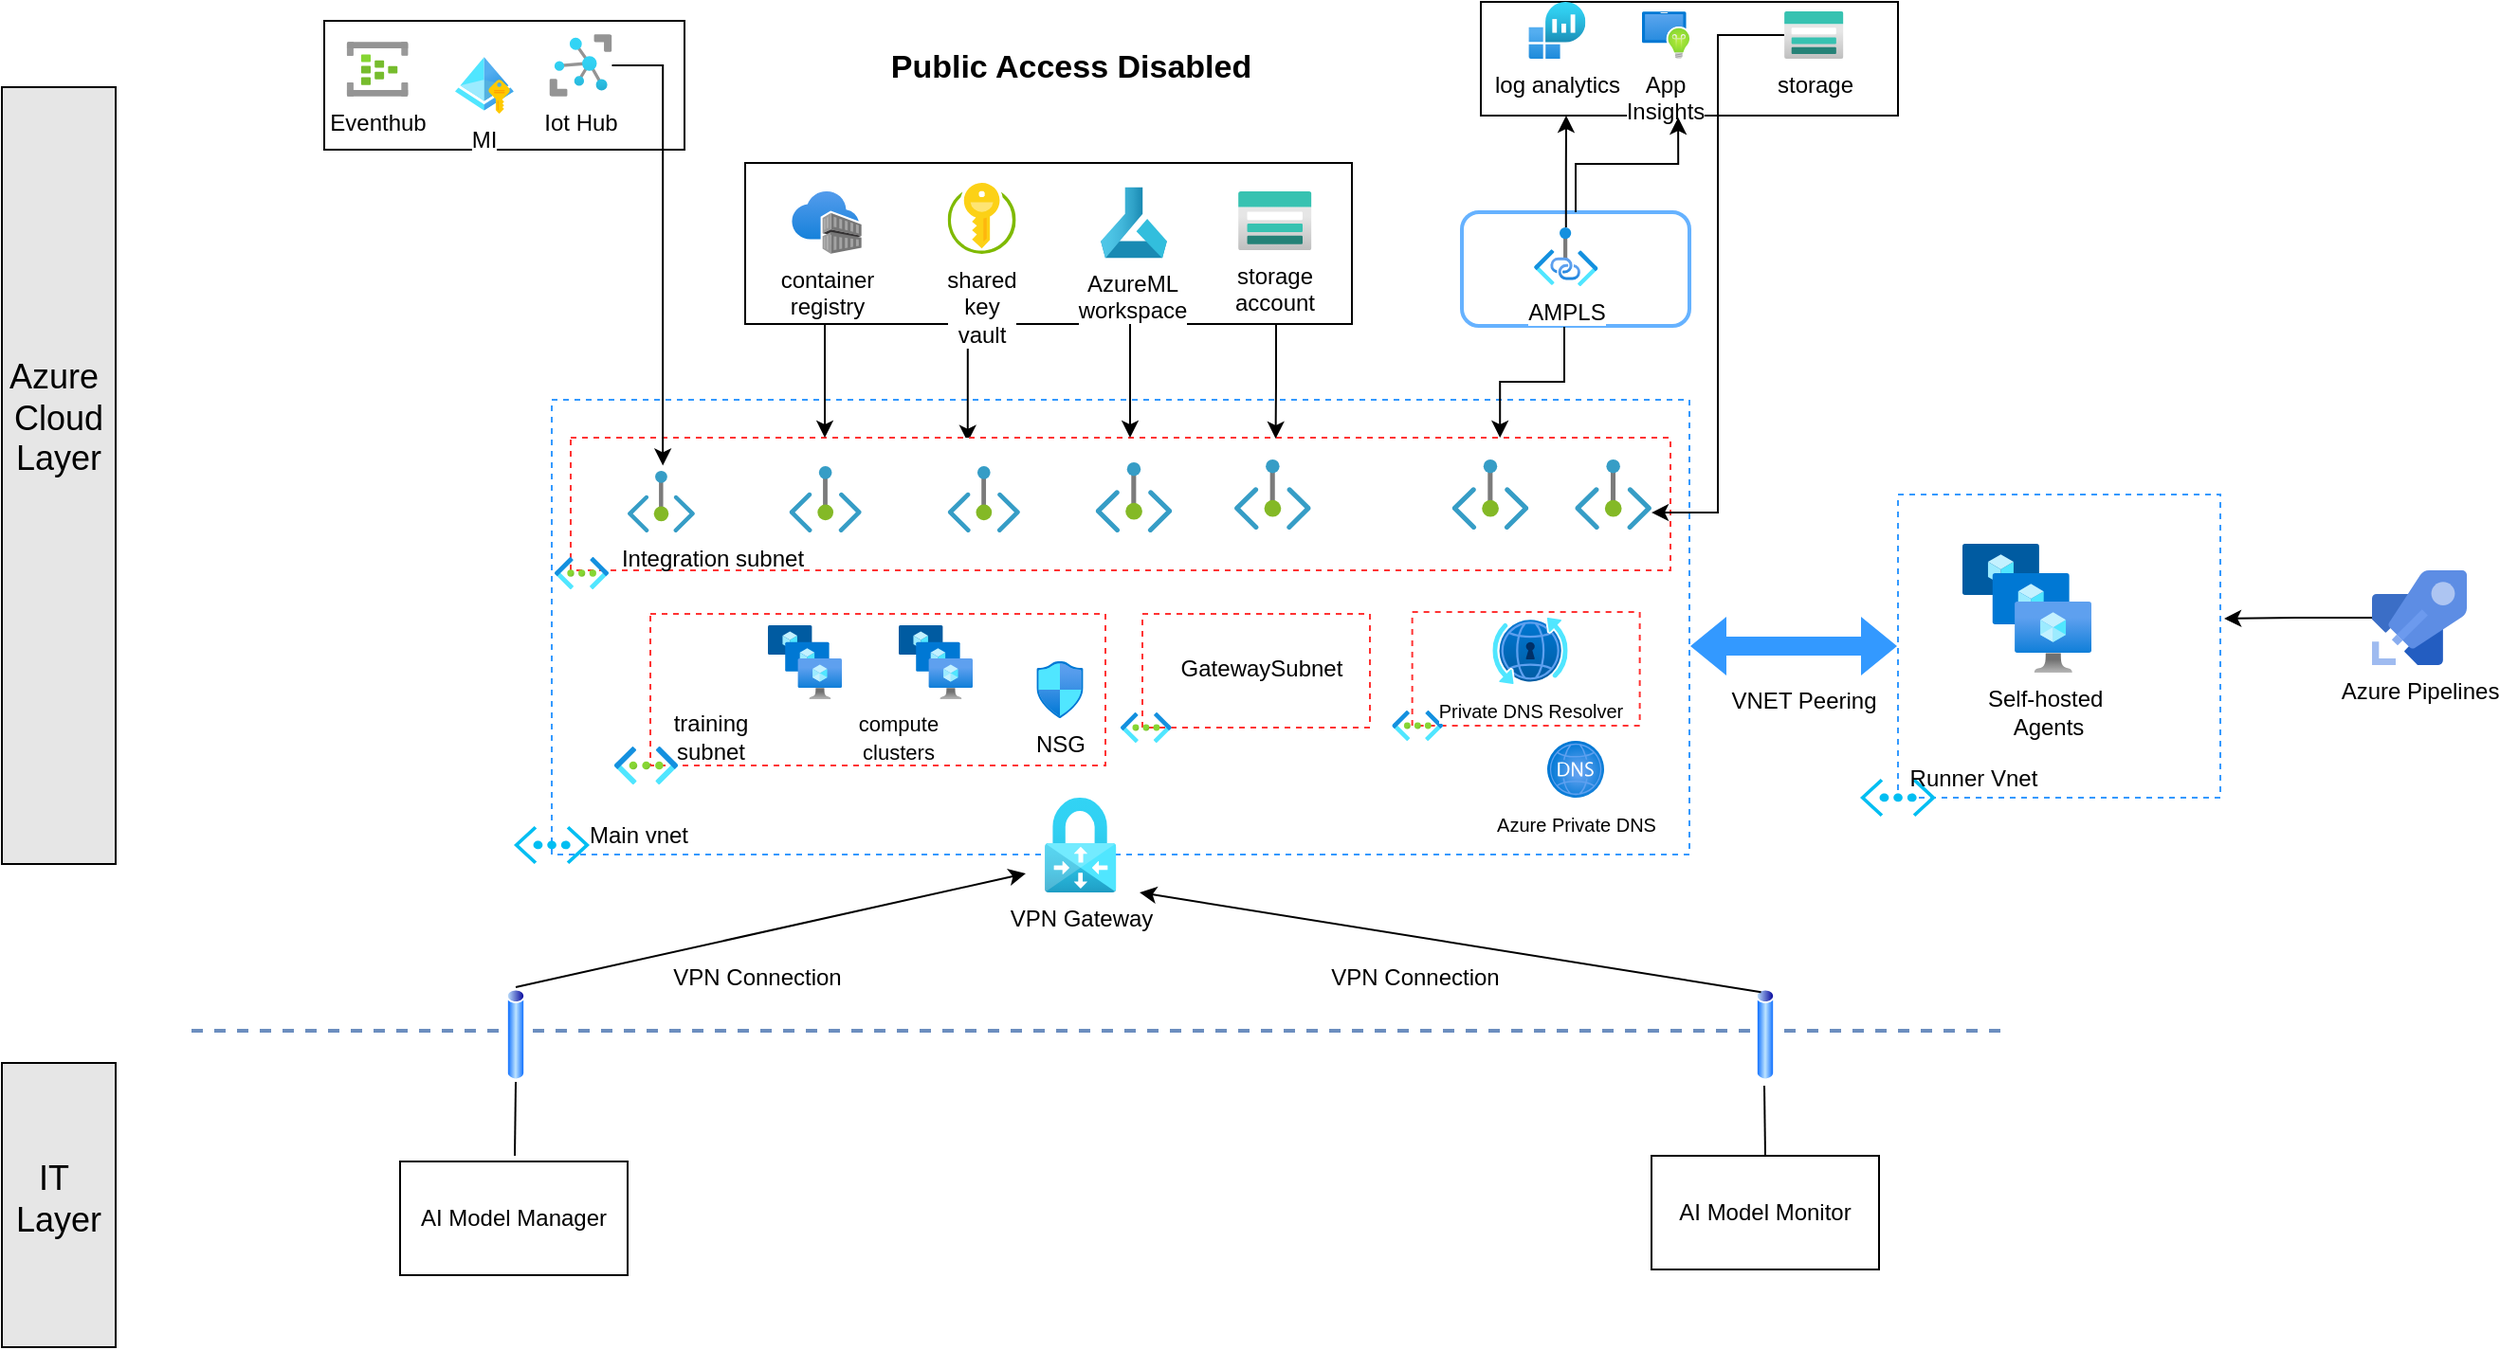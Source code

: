<mxfile version="22.1.0" type="device">
  <diagram id="K80YQ36KAa0OmbvcGgRX" name="Page-1">
    <mxGraphModel dx="2261" dy="1991" grid="1" gridSize="10" guides="1" tooltips="1" connect="1" arrows="1" fold="1" page="1" pageScale="1" pageWidth="827" pageHeight="1169" math="0" shadow="0">
      <root>
        <mxCell id="0" />
        <mxCell id="1" parent="0" />
        <mxCell id="tGKUWsnCtgxajNB9y1TM-1" value="" style="rounded=0;whiteSpace=wrap;html=1;dashed=1;strokeColor=#3399FF;strokeWidth=1;" parent="1" vertex="1">
          <mxGeometry x="20" y="160" width="600" height="240" as="geometry" />
        </mxCell>
        <mxCell id="tGKUWsnCtgxajNB9y1TM-5" value="" style="verticalLabelPosition=bottom;html=1;verticalAlign=top;align=center;strokeColor=none;fillColor=#00BEF2;shape=mxgraph.azure.virtual_network;pointerEvents=1;" parent="1" vertex="1">
          <mxGeometry y="385" width="40" height="20" as="geometry" />
        </mxCell>
        <mxCell id="tGKUWsnCtgxajNB9y1TM-6" value="&amp;nbsp; &amp;nbsp;Main vnet" style="text;html=1;strokeColor=none;fillColor=none;align=center;verticalAlign=middle;whiteSpace=wrap;rounded=0;" parent="1" vertex="1">
          <mxGeometry x="21.52" y="375" width="78.48" height="30" as="geometry" />
        </mxCell>
        <mxCell id="tGKUWsnCtgxajNB9y1TM-23" style="edgeStyle=orthogonalEdgeStyle;rounded=0;orthogonalLoop=1;jettySize=auto;html=1;entryX=0.361;entryY=0.033;entryDx=0;entryDy=0;entryPerimeter=0;" parent="1" source="tGKUWsnCtgxajNB9y1TM-12" target="tGKUWsnCtgxajNB9y1TM-15" edge="1">
          <mxGeometry relative="1" as="geometry" />
        </mxCell>
        <mxCell id="tGKUWsnCtgxajNB9y1TM-15" value="" style="rounded=0;whiteSpace=wrap;html=1;dashed=1;strokeColor=#FF3333;" parent="1" vertex="1">
          <mxGeometry x="30" y="180" width="580" height="70" as="geometry" />
        </mxCell>
        <mxCell id="tGKUWsnCtgxajNB9y1TM-16" value="" style="image;aspect=fixed;html=1;points=[];align=center;fontSize=12;image=img/lib/azure2/networking/Private_Endpoint.svg;" parent="1" vertex="1">
          <mxGeometry x="380" y="191.5" width="40.36" height="37" as="geometry" />
        </mxCell>
        <mxCell id="tGKUWsnCtgxajNB9y1TM-17" value="" style="image;aspect=fixed;html=1;points=[];align=center;fontSize=12;image=img/lib/azure2/networking/Private_Endpoint.svg;" parent="1" vertex="1">
          <mxGeometry x="306.81" y="193" width="40.36" height="37" as="geometry" />
        </mxCell>
        <mxCell id="tGKUWsnCtgxajNB9y1TM-18" value="" style="image;aspect=fixed;html=1;points=[];align=center;fontSize=12;image=img/lib/azure2/networking/Private_Endpoint.svg;" parent="1" vertex="1">
          <mxGeometry x="228.8" y="195" width="38.18" height="35" as="geometry" />
        </mxCell>
        <mxCell id="tGKUWsnCtgxajNB9y1TM-19" value="" style="image;aspect=fixed;html=1;points=[];align=center;fontSize=12;image=img/lib/azure2/networking/Private_Endpoint.svg;" parent="1" vertex="1">
          <mxGeometry x="145.23" y="195" width="38.17" height="35" as="geometry" />
        </mxCell>
        <mxCell id="tGKUWsnCtgxajNB9y1TM-26" value="" style="group;whiteSpace=wrap;" parent="1" vertex="1" connectable="0">
          <mxGeometry x="122" y="55" width="320" height="65" as="geometry" />
        </mxCell>
        <mxCell id="tGKUWsnCtgxajNB9y1TM-20" value="" style="rounded=0;whiteSpace=wrap;html=1;" parent="tGKUWsnCtgxajNB9y1TM-26" vertex="1">
          <mxGeometry y="-20" width="320" height="85" as="geometry" />
        </mxCell>
        <mxCell id="tGKUWsnCtgxajNB9y1TM-11" value="container registry" style="image;aspect=fixed;html=1;points=[];align=center;fontSize=12;image=img/lib/azure2/containers/Container_Registries.svg;whiteSpace=wrap;" parent="tGKUWsnCtgxajNB9y1TM-26" vertex="1">
          <mxGeometry x="24.61" y="-5" width="36.79" height="33" as="geometry" />
        </mxCell>
        <mxCell id="tGKUWsnCtgxajNB9y1TM-12" value="shared key vault" style="image;sketch=0;aspect=fixed;html=1;points=[];align=center;fontSize=12;image=img/lib/mscae/Key_Vaults.svg;whiteSpace=wrap;" parent="tGKUWsnCtgxajNB9y1TM-26" vertex="1">
          <mxGeometry x="106.8" y="-9.5" width="36" height="37.5" as="geometry" />
        </mxCell>
        <mxCell id="tGKUWsnCtgxajNB9y1TM-13" value="AzureML workspace" style="image;aspect=fixed;html=1;points=[];align=center;fontSize=12;image=img/lib/azure2/ai_machine_learning/Machine_Learning.svg;whiteSpace=wrap;" parent="tGKUWsnCtgxajNB9y1TM-26" vertex="1">
          <mxGeometry x="187.34" y="-7.25" width="35.3" height="37.5" as="geometry" />
        </mxCell>
        <mxCell id="tGKUWsnCtgxajNB9y1TM-14" value="storage account" style="image;aspect=fixed;html=1;points=[];align=center;fontSize=12;image=img/lib/azure2/storage/Storage_Accounts.svg;whiteSpace=wrap;" parent="tGKUWsnCtgxajNB9y1TM-26" vertex="1">
          <mxGeometry x="260" y="-5" width="38.75" height="31" as="geometry" />
        </mxCell>
        <mxCell id="tGKUWsnCtgxajNB9y1TM-41" value="" style="rounded=0;whiteSpace=wrap;html=1;" parent="1" vertex="1">
          <mxGeometry x="510" y="-50" width="220" height="60" as="geometry" />
        </mxCell>
        <mxCell id="BC4mpr2HDKXJwUYemZhb-6" style="edgeStyle=orthogonalEdgeStyle;rounded=0;orthogonalLoop=1;jettySize=auto;html=1;entryX=1;entryY=0.757;entryDx=0;entryDy=0;entryPerimeter=0;" parent="1" source="tGKUWsnCtgxajNB9y1TM-28" target="tGKUWsnCtgxajNB9y1TM-55" edge="1">
          <mxGeometry relative="1" as="geometry" />
        </mxCell>
        <mxCell id="tGKUWsnCtgxajNB9y1TM-28" value="storage" style="image;aspect=fixed;html=1;points=[];align=center;fontSize=12;image=img/lib/azure2/storage/Storage_Accounts.svg;" parent="1" vertex="1">
          <mxGeometry x="670" y="-45" width="31.25" height="25" as="geometry" />
        </mxCell>
        <mxCell id="tGKUWsnCtgxajNB9y1TM-29" value="log analytics" style="image;aspect=fixed;html=1;points=[];align=center;fontSize=12;image=img/lib/azure2/management_governance/Log_Analytics_Workspaces.svg;" parent="1" vertex="1">
          <mxGeometry x="535.18" y="-50" width="30" height="30" as="geometry" />
        </mxCell>
        <mxCell id="tGKUWsnCtgxajNB9y1TM-30" value="App Insights" style="image;aspect=fixed;html=1;points=[];align=center;fontSize=12;image=img/lib/azure2/analytics/Endpoint_Analytics.svg;whiteSpace=wrap;" parent="1" vertex="1">
          <mxGeometry x="595" y="-45" width="25" height="25" as="geometry" />
        </mxCell>
        <mxCell id="tGKUWsnCtgxajNB9y1TM-35" value="" style="image;aspect=fixed;html=1;points=[];align=center;fontSize=12;image=img/lib/azure2/networking/Private_Endpoint.svg;" parent="1" vertex="1">
          <mxGeometry x="494.82" y="191.5" width="40.36" height="37" as="geometry" />
        </mxCell>
        <mxCell id="tGKUWsnCtgxajNB9y1TM-37" value="" style="group" parent="1" vertex="1" connectable="0">
          <mxGeometry x="500" y="61" width="120" height="60" as="geometry" />
        </mxCell>
        <mxCell id="tGKUWsnCtgxajNB9y1TM-32" value="" style="rounded=1;whiteSpace=wrap;html=1;strokeWidth=2;strokeColor=#66B2FF;" parent="tGKUWsnCtgxajNB9y1TM-37" vertex="1">
          <mxGeometry width="120" height="60" as="geometry" />
        </mxCell>
        <mxCell id="tGKUWsnCtgxajNB9y1TM-31" value="AMPLS" style="image;aspect=fixed;html=1;points=[];align=center;fontSize=12;image=img/lib/azure2/networking/Private_Link.svg;" parent="tGKUWsnCtgxajNB9y1TM-37" vertex="1">
          <mxGeometry x="38" y="8" width="33.82" height="31" as="geometry" />
        </mxCell>
        <mxCell id="tGKUWsnCtgxajNB9y1TM-46" value="" style="edgeStyle=orthogonalEdgeStyle;rounded=0;orthogonalLoop=1;jettySize=auto;html=1;" parent="1" source="tGKUWsnCtgxajNB9y1TM-31" edge="1">
          <mxGeometry relative="1" as="geometry">
            <mxPoint x="555" y="10" as="targetPoint" />
          </mxGeometry>
        </mxCell>
        <mxCell id="tGKUWsnCtgxajNB9y1TM-47" style="edgeStyle=orthogonalEdgeStyle;rounded=0;orthogonalLoop=1;jettySize=auto;html=1;entryX=0.473;entryY=1.017;entryDx=0;entryDy=0;entryPerimeter=0;" parent="1" source="tGKUWsnCtgxajNB9y1TM-32" target="tGKUWsnCtgxajNB9y1TM-41" edge="1">
          <mxGeometry relative="1" as="geometry">
            <mxPoint x="610" y="20" as="targetPoint" />
          </mxGeometry>
        </mxCell>
        <mxCell id="tGKUWsnCtgxajNB9y1TM-53" value="" style="edgeStyle=orthogonalEdgeStyle;rounded=0;orthogonalLoop=1;jettySize=auto;html=1;" parent="1" edge="1">
          <mxGeometry relative="1" as="geometry">
            <mxPoint x="325" y="120" as="sourcePoint" />
            <mxPoint x="325" y="180" as="targetPoint" />
          </mxGeometry>
        </mxCell>
        <mxCell id="tGKUWsnCtgxajNB9y1TM-55" value="" style="image;aspect=fixed;html=1;points=[];align=center;fontSize=12;image=img/lib/azure2/networking/Private_Endpoint.svg;" parent="1" vertex="1">
          <mxGeometry x="559.64" y="191.5" width="40.36" height="37" as="geometry" />
        </mxCell>
        <mxCell id="tGKUWsnCtgxajNB9y1TM-60" value="&lt;font style=&quot;font-size: 10px;&quot;&gt;Azure Private DNS&lt;/font&gt;" style="image;aspect=fixed;html=1;points=[];align=center;fontSize=12;image=img/lib/azure2/networking/DNS_Zones.svg;" parent="1" vertex="1">
          <mxGeometry x="545" y="340" width="30" height="30" as="geometry" />
        </mxCell>
        <mxCell id="tGKUWsnCtgxajNB9y1TM-68" value="" style="line;strokeWidth=2;fillColor=#007FFF;align=left;verticalAlign=middle;spacingTop=-1;spacingLeft=3;spacingRight=3;rotatable=0;labelPosition=right;points=[];portConstraint=eastwest;strokeColor=#6c8ebf;dashed=1;" parent="1" vertex="1">
          <mxGeometry x="-170" y="489" width="960" height="8" as="geometry" />
        </mxCell>
        <mxCell id="tGKUWsnCtgxajNB9y1TM-69" value="AI Model Manager" style="rounded=0;whiteSpace=wrap;html=1;" parent="1" vertex="1">
          <mxGeometry x="-60" y="562" width="120" height="60" as="geometry" />
        </mxCell>
        <mxCell id="tGKUWsnCtgxajNB9y1TM-70" value="AI Model Monitor" style="rounded=0;whiteSpace=wrap;html=1;" parent="1" vertex="1">
          <mxGeometry x="600" y="559" width="120" height="60" as="geometry" />
        </mxCell>
        <mxCell id="tGKUWsnCtgxajNB9y1TM-75" value="" style="group" parent="1" vertex="1" connectable="0">
          <mxGeometry x="-100" y="-40" width="190" height="68" as="geometry" />
        </mxCell>
        <mxCell id="tGKUWsnCtgxajNB9y1TM-66" value="" style="rounded=0;whiteSpace=wrap;html=1;" parent="tGKUWsnCtgxajNB9y1TM-75" vertex="1">
          <mxGeometry width="190" height="68" as="geometry" />
        </mxCell>
        <mxCell id="tGKUWsnCtgxajNB9y1TM-64" value="Iot Hub" style="image;aspect=fixed;html=1;points=[];align=center;fontSize=12;image=img/lib/azure2/iot/IoT_Hub.svg;" parent="tGKUWsnCtgxajNB9y1TM-75" vertex="1">
          <mxGeometry x="118.75" y="7" width="33" height="33" as="geometry" />
        </mxCell>
        <mxCell id="tGKUWsnCtgxajNB9y1TM-65" value="Eventhub" style="image;aspect=fixed;html=1;points=[];align=center;fontSize=12;image=img/lib/azure2/iot/Event_Hubs.svg;" parent="tGKUWsnCtgxajNB9y1TM-75" vertex="1">
          <mxGeometry x="11.88" y="11" width="32.39" height="29" as="geometry" />
        </mxCell>
        <mxCell id="tGKUWsnCtgxajNB9y1TM-79" value="MI" style="image;aspect=fixed;html=1;points=[];align=center;fontSize=12;image=img/lib/azure2/identity/Managed_Identities.svg;" parent="tGKUWsnCtgxajNB9y1TM-75" vertex="1">
          <mxGeometry x="69" y="19" width="30.91" height="30" as="geometry" />
        </mxCell>
        <mxCell id="tGKUWsnCtgxajNB9y1TM-76" value="" style="image;aspect=fixed;html=1;points=[];align=center;fontSize=12;image=img/lib/azure2/networking/Virtual_Networks.svg;" parent="1" vertex="1">
          <mxGeometry x="21.52" y="243" width="28.48" height="17" as="geometry" />
        </mxCell>
        <mxCell id="tGKUWsnCtgxajNB9y1TM-77" value="" style="image;aspect=fixed;html=1;points=[];align=center;fontSize=12;image=img/lib/azure2/networking/Private_Endpoint.svg;" parent="1" vertex="1">
          <mxGeometry x="60" y="197.5" width="35.44" height="32.5" as="geometry" />
        </mxCell>
        <mxCell id="tGKUWsnCtgxajNB9y1TM-78" style="edgeStyle=orthogonalEdgeStyle;rounded=0;orthogonalLoop=1;jettySize=auto;html=1;entryX=0.524;entryY=-0.086;entryDx=0;entryDy=0;entryPerimeter=0;" parent="1" source="tGKUWsnCtgxajNB9y1TM-64" target="tGKUWsnCtgxajNB9y1TM-77" edge="1">
          <mxGeometry relative="1" as="geometry" />
        </mxCell>
        <mxCell id="tGKUWsnCtgxajNB9y1TM-96" value="" style="rounded=0;whiteSpace=wrap;html=1;fillColor=#E6E6E6;" parent="1" vertex="1">
          <mxGeometry x="-270" y="-5" width="60" height="410" as="geometry" />
        </mxCell>
        <mxCell id="tGKUWsnCtgxajNB9y1TM-98" value="&lt;font style=&quot;font-size: 18px;&quot;&gt;Azure&amp;nbsp;&lt;br&gt;Cloud&lt;br&gt;Layer&lt;/font&gt;" style="text;html=1;strokeColor=none;fillColor=none;align=center;verticalAlign=middle;whiteSpace=wrap;rounded=0;" parent="1" vertex="1">
          <mxGeometry x="-270" y="154.5" width="60" height="30" as="geometry" />
        </mxCell>
        <mxCell id="tGKUWsnCtgxajNB9y1TM-99" value="" style="rounded=0;whiteSpace=wrap;html=1;fillColor=#E6E6E6;" parent="1" vertex="1">
          <mxGeometry x="-270" y="510" width="60" height="150" as="geometry" />
        </mxCell>
        <mxCell id="tGKUWsnCtgxajNB9y1TM-100" value="IT&amp;nbsp;&lt;br style=&quot;font-size: 18px;&quot;&gt;Layer" style="text;html=1;strokeColor=none;fillColor=none;align=center;verticalAlign=middle;whiteSpace=wrap;rounded=0;fontSize=18;" parent="1" vertex="1">
          <mxGeometry x="-270" y="567" width="60" height="30" as="geometry" />
        </mxCell>
        <mxCell id="WVAurJi560WbZtB7paKy-1" value="" style="group" parent="1" vertex="1" connectable="0">
          <mxGeometry x="53" y="263" width="259" height="100" as="geometry" />
        </mxCell>
        <mxCell id="tGKUWsnCtgxajNB9y1TM-4" value="" style="rounded=0;whiteSpace=wrap;html=1;dashed=1;strokeColor=#FF3333;" parent="WVAurJi560WbZtB7paKy-1" vertex="1">
          <mxGeometry x="19" y="10" width="240" height="80" as="geometry" />
        </mxCell>
        <mxCell id="tGKUWsnCtgxajNB9y1TM-2" value="" style="image;aspect=fixed;html=1;points=[];align=center;fontSize=12;image=img/lib/azure2/compute/VM_Scale_Sets.svg;" parent="WVAurJi560WbZtB7paKy-1" vertex="1">
          <mxGeometry x="81" y="16" width="39" height="39" as="geometry" />
        </mxCell>
        <mxCell id="tGKUWsnCtgxajNB9y1TM-3" value="" style="image;aspect=fixed;html=1;points=[];align=center;fontSize=12;image=img/lib/azure2/compute/VM_Scale_Sets.svg;" parent="WVAurJi560WbZtB7paKy-1" vertex="1">
          <mxGeometry x="150" y="16" width="39" height="39" as="geometry" />
        </mxCell>
        <mxCell id="tGKUWsnCtgxajNB9y1TM-7" value="training&lt;br&gt;subnet" style="text;html=1;strokeColor=none;fillColor=none;align=center;verticalAlign=middle;whiteSpace=wrap;rounded=0;" parent="WVAurJi560WbZtB7paKy-1" vertex="1">
          <mxGeometry x="21.09" y="60" width="60" height="30" as="geometry" />
        </mxCell>
        <mxCell id="tGKUWsnCtgxajNB9y1TM-9" value="" style="image;aspect=fixed;html=1;points=[];align=center;fontSize=12;image=img/lib/azure2/networking/Virtual_Networks.svg;" parent="WVAurJi560WbZtB7paKy-1" vertex="1">
          <mxGeometry y="80" width="33.5" height="20" as="geometry" />
        </mxCell>
        <mxCell id="tGKUWsnCtgxajNB9y1TM-10" value="NSG" style="image;aspect=fixed;html=1;points=[];align=center;fontSize=12;image=img/lib/azure2/networking/Network_Security_Groups.svg;" parent="WVAurJi560WbZtB7paKy-1" vertex="1">
          <mxGeometry x="222.64" y="35" width="24.71" height="30" as="geometry" />
        </mxCell>
        <mxCell id="tGKUWsnCtgxajNB9y1TM-101" value="&lt;font style=&quot;font-size: 11px;&quot;&gt;compute clusters&lt;/font&gt;" style="text;html=1;strokeColor=none;fillColor=none;align=center;verticalAlign=middle;whiteSpace=wrap;rounded=0;" parent="WVAurJi560WbZtB7paKy-1" vertex="1">
          <mxGeometry x="120" y="60" width="60" height="30" as="geometry" />
        </mxCell>
        <mxCell id="WVAurJi560WbZtB7paKy-2" value="Integration subnet" style="text;html=1;strokeColor=none;fillColor=none;align=center;verticalAlign=middle;whiteSpace=wrap;rounded=0;" parent="1" vertex="1">
          <mxGeometry x="50" y="228.5" width="110" height="30" as="geometry" />
        </mxCell>
        <mxCell id="WVAurJi560WbZtB7paKy-4" value="" style="rounded=0;whiteSpace=wrap;html=1;dashed=1;strokeColor=#FF3333;" parent="1" vertex="1">
          <mxGeometry x="331.5" y="273" width="120" height="60" as="geometry" />
        </mxCell>
        <mxCell id="WVAurJi560WbZtB7paKy-6" value="GatewaySubnet" style="text;html=1;strokeColor=none;fillColor=none;align=center;verticalAlign=middle;whiteSpace=wrap;rounded=0;" parent="1" vertex="1">
          <mxGeometry x="350" y="287" width="89" height="30" as="geometry" />
        </mxCell>
        <mxCell id="WVAurJi560WbZtB7paKy-8" value="" style="image;aspect=fixed;html=1;points=[];align=center;fontSize=12;image=img/lib/azure2/networking/Virtual_Networks.svg;" parent="1" vertex="1">
          <mxGeometry x="320" y="325" width="26.8" height="16" as="geometry" />
        </mxCell>
        <mxCell id="WVAurJi560WbZtB7paKy-9" value="VPN Gateway" style="image;aspect=fixed;html=1;points=[];align=center;fontSize=12;image=img/lib/azure2/networking/Virtual_Network_Gateways.svg;" parent="1" vertex="1">
          <mxGeometry x="280" y="370" width="37.68" height="50" as="geometry" />
        </mxCell>
        <mxCell id="WVAurJi560WbZtB7paKy-12" style="edgeStyle=orthogonalEdgeStyle;rounded=0;orthogonalLoop=1;jettySize=auto;html=1;entryX=0.845;entryY=0;entryDx=0;entryDy=0;entryPerimeter=0;exitX=0.45;exitY=1.008;exitDx=0;exitDy=0;exitPerimeter=0;" parent="1" source="tGKUWsnCtgxajNB9y1TM-32" target="tGKUWsnCtgxajNB9y1TM-15" edge="1">
          <mxGeometry relative="1" as="geometry">
            <mxPoint x="555" y="130" as="sourcePoint" />
          </mxGeometry>
        </mxCell>
        <mxCell id="WVAurJi560WbZtB7paKy-13" value="" style="rounded=0;whiteSpace=wrap;html=1;dashed=1;strokeColor=#3399FF;" parent="1" vertex="1">
          <mxGeometry x="730" y="210" width="170" height="160" as="geometry" />
        </mxCell>
        <mxCell id="WVAurJi560WbZtB7paKy-14" value="" style="verticalLabelPosition=bottom;html=1;verticalAlign=top;align=center;strokeColor=none;fillColor=#00BEF2;shape=mxgraph.azure.virtual_network;pointerEvents=1;" parent="1" vertex="1">
          <mxGeometry x="710" y="360" width="40" height="20" as="geometry" />
        </mxCell>
        <mxCell id="WVAurJi560WbZtB7paKy-15" value="Runner Vnet" style="text;html=1;strokeColor=none;fillColor=none;align=center;verticalAlign=middle;whiteSpace=wrap;rounded=0;" parent="1" vertex="1">
          <mxGeometry x="730" y="345" width="80" height="30" as="geometry" />
        </mxCell>
        <mxCell id="WVAurJi560WbZtB7paKy-16" value="" style="shape=flexArrow;endArrow=classic;startArrow=classic;html=1;rounded=0;entryX=0;entryY=0.5;entryDx=0;entryDy=0;fillColor=#3399FF;strokeColor=none;" parent="1" target="WVAurJi560WbZtB7paKy-13" edge="1">
          <mxGeometry width="100" height="100" relative="1" as="geometry">
            <mxPoint x="620" y="290" as="sourcePoint" />
            <mxPoint x="720" y="290" as="targetPoint" />
          </mxGeometry>
        </mxCell>
        <mxCell id="WVAurJi560WbZtB7paKy-23" value="VNET Peering" style="text;html=1;align=center;verticalAlign=middle;resizable=0;points=[];autosize=1;strokeColor=none;fillColor=none;" parent="1" vertex="1">
          <mxGeometry x="630" y="304" width="100" height="30" as="geometry" />
        </mxCell>
        <mxCell id="WVAurJi560WbZtB7paKy-26" value="" style="image;aspect=fixed;html=1;points=[];align=center;fontSize=12;image=img/lib/azure2/compute/VM_Scale_Sets.svg;" parent="1" vertex="1">
          <mxGeometry x="764" y="236" width="68" height="68" as="geometry" />
        </mxCell>
        <mxCell id="WVAurJi560WbZtB7paKy-28" value="Self-hosted&amp;nbsp; Agents" style="text;html=1;strokeColor=none;fillColor=none;align=center;verticalAlign=middle;whiteSpace=wrap;rounded=0;" parent="1" vertex="1">
          <mxGeometry x="759" y="310" width="101" height="30" as="geometry" />
        </mxCell>
        <mxCell id="WVAurJi560WbZtB7paKy-30" style="edgeStyle=orthogonalEdgeStyle;rounded=0;orthogonalLoop=1;jettySize=auto;html=1;entryX=1.012;entryY=0.409;entryDx=0;entryDy=0;entryPerimeter=0;" parent="1" source="WVAurJi560WbZtB7paKy-29" target="WVAurJi560WbZtB7paKy-13" edge="1">
          <mxGeometry relative="1" as="geometry" />
        </mxCell>
        <mxCell id="WVAurJi560WbZtB7paKy-29" value="Azure Pipelines" style="image;sketch=0;aspect=fixed;html=1;points=[];align=center;fontSize=12;image=img/lib/mscae/Azure_Pipelines.svg;" parent="1" vertex="1">
          <mxGeometry x="980" y="250" width="50" height="50" as="geometry" />
        </mxCell>
        <mxCell id="WVAurJi560WbZtB7paKy-34" value="" style="edgeStyle=orthogonalEdgeStyle;rounded=0;orthogonalLoop=1;jettySize=auto;html=1;" parent="1" edge="1">
          <mxGeometry relative="1" as="geometry">
            <mxPoint x="164" y="120" as="sourcePoint" />
            <mxPoint x="164" y="180" as="targetPoint" />
          </mxGeometry>
        </mxCell>
        <mxCell id="WVAurJi560WbZtB7paKy-35" style="edgeStyle=orthogonalEdgeStyle;rounded=0;orthogonalLoop=1;jettySize=auto;html=1;entryX=0.641;entryY=0.007;entryDx=0;entryDy=0;entryPerimeter=0;exitX=0.875;exitY=1.006;exitDx=0;exitDy=0;exitPerimeter=0;" parent="1" source="tGKUWsnCtgxajNB9y1TM-20" target="tGKUWsnCtgxajNB9y1TM-15" edge="1">
          <mxGeometry relative="1" as="geometry">
            <mxPoint x="402" y="130" as="sourcePoint" />
          </mxGeometry>
        </mxCell>
        <mxCell id="WVAurJi560WbZtB7paKy-36" value="" style="image;aspect=fixed;perimeter=ellipsePerimeter;html=1;align=center;shadow=0;dashed=0;spacingTop=3;image=img/lib/active_directory/tunnel.svg;direction=south;" parent="1" vertex="1">
          <mxGeometry x="-4" y="470" width="10" height="50" as="geometry" />
        </mxCell>
        <mxCell id="WVAurJi560WbZtB7paKy-38" value="" style="image;aspect=fixed;perimeter=ellipsePerimeter;html=1;align=center;shadow=0;dashed=0;spacingTop=3;image=img/lib/active_directory/tunnel.svg;direction=south;" parent="1" vertex="1">
          <mxGeometry x="655" y="470" width="10" height="50" as="geometry" />
        </mxCell>
        <mxCell id="WVAurJi560WbZtB7paKy-42" value="" style="endArrow=none;html=1;rounded=0;entryX=1;entryY=0.5;entryDx=0;entryDy=0;" parent="1" target="WVAurJi560WbZtB7paKy-36" edge="1">
          <mxGeometry width="50" height="50" relative="1" as="geometry">
            <mxPoint x="0.5" y="559" as="sourcePoint" />
            <mxPoint x="0.5" y="529" as="targetPoint" />
          </mxGeometry>
        </mxCell>
        <mxCell id="WVAurJi560WbZtB7paKy-43" value="" style="endArrow=none;html=1;rounded=0;exitX=0.5;exitY=0;exitDx=0;exitDy=0;" parent="1" source="tGKUWsnCtgxajNB9y1TM-70" edge="1">
          <mxGeometry width="50" height="50" relative="1" as="geometry">
            <mxPoint x="660" y="550" as="sourcePoint" />
            <mxPoint x="659.5" y="522" as="targetPoint" />
          </mxGeometry>
        </mxCell>
        <mxCell id="WVAurJi560WbZtB7paKy-48" value="" style="endArrow=classic;html=1;rounded=0;exitX=0;exitY=0.5;exitDx=0;exitDy=0;" parent="1" source="WVAurJi560WbZtB7paKy-36" edge="1">
          <mxGeometry width="50" height="50" relative="1" as="geometry">
            <mxPoint x="40" y="470" as="sourcePoint" />
            <mxPoint x="270" y="410" as="targetPoint" />
          </mxGeometry>
        </mxCell>
        <mxCell id="WVAurJi560WbZtB7paKy-49" value="" style="endArrow=classic;html=1;rounded=0;exitX=0;exitY=0.75;exitDx=0;exitDy=0;" parent="1" source="WVAurJi560WbZtB7paKy-38" edge="1">
          <mxGeometry width="50" height="50" relative="1" as="geometry">
            <mxPoint x="650" y="470" as="sourcePoint" />
            <mxPoint x="330" y="420" as="targetPoint" />
          </mxGeometry>
        </mxCell>
        <mxCell id="WVAurJi560WbZtB7paKy-50" value="VPN Connection" style="text;html=1;align=center;verticalAlign=middle;resizable=0;points=[];autosize=1;strokeColor=none;fillColor=none;" parent="1" vertex="1">
          <mxGeometry x="73.4" y="450" width="110" height="30" as="geometry" />
        </mxCell>
        <mxCell id="WVAurJi560WbZtB7paKy-51" value="VPN Connection" style="text;html=1;align=center;verticalAlign=middle;resizable=0;points=[];autosize=1;strokeColor=none;fillColor=none;" parent="1" vertex="1">
          <mxGeometry x="420.36" y="450" width="110" height="30" as="geometry" />
        </mxCell>
        <mxCell id="iNMHTu9xGROoDjezT_AM-2" value="" style="rounded=0;whiteSpace=wrap;html=1;dashed=1;strokeColor=#FF3333;" vertex="1" parent="1">
          <mxGeometry x="473.82" y="272" width="120" height="60" as="geometry" />
        </mxCell>
        <mxCell id="WVAurJi560WbZtB7paKy-52" value="&lt;b&gt;&lt;font style=&quot;font-size: 17px;&quot;&gt;Public Access Disabled&lt;/font&gt;&lt;/b&gt;" style="text;html=1;strokeColor=none;fillColor=none;align=center;verticalAlign=middle;whiteSpace=wrap;rounded=0;" parent="1" vertex="1">
          <mxGeometry x="194" y="-30" width="200" height="30" as="geometry" />
        </mxCell>
        <mxCell id="iNMHTu9xGROoDjezT_AM-3" value="" style="image;aspect=fixed;html=1;points=[];align=center;fontSize=12;image=img/lib/azure2/networking/Virtual_Networks.svg;" vertex="1" parent="1">
          <mxGeometry x="463.2" y="324" width="26.8" height="16" as="geometry" />
        </mxCell>
        <mxCell id="WVAurJi560WbZtB7paKy-5" value="&lt;font style=&quot;font-size: 10px;&quot;&gt;Private DNS Resolver&lt;/font&gt;" style="image;aspect=fixed;html=1;points=[];align=center;fontSize=12;image=img/lib/azure2/networking/DNS_Private_Resolver.svg;" parent="1" vertex="1">
          <mxGeometry x="516.16" y="275" width="39.67" height="35" as="geometry" />
        </mxCell>
      </root>
    </mxGraphModel>
  </diagram>
</mxfile>
